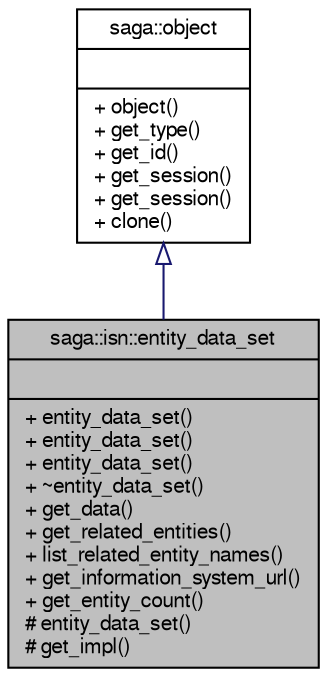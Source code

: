 digraph G
{
  bgcolor="transparent";
  edge [fontname="FreeSans",fontsize="10",labelfontname="FreeSans",labelfontsize="10"];
  node [fontname="FreeSans",fontsize="10",shape=record];
  Node1 [label="{saga::isn::entity_data_set\n||+ entity_data_set()\l+ entity_data_set()\l+ entity_data_set()\l+ ~entity_data_set()\l+ get_data()\l+ get_related_entities()\l+ list_related_entity_names()\l+ get_information_system_url()\l+ get_entity_count()\l# entity_data_set()\l# get_impl()\l}",height=0.2,width=0.4,color="black", fillcolor="grey75", style="filled" fontcolor="black"];
  Node2 -> Node1 [dir="back",color="midnightblue",fontsize="10",style="solid",arrowtail="onormal",fontname="FreeSans"];
  Node2 [label="{saga::object\n||+ object()\l+ get_type()\l+ get_id()\l+ get_session()\l+ get_session()\l+ clone()\l}",height=0.2,width=0.4,color="black",URL="$classsaga_1_1object.html",tooltip="Brief description starts here."];
}
